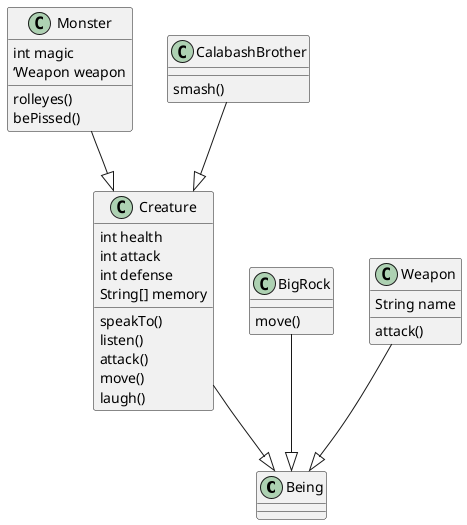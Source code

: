 @startuml

class Being
class Creature {

    int health
    int attack
    int defense
    String[] memory

    speakTo()
    listen()
    attack()
    move()
    laugh()
}

class BigRock{
    move()
}

class Weapon{
    String name
    attack()
}

class Monster{
    int magic
    ‘Weapon weapon
    rolleyes()
    bePissed()
}

class CalabashBrother{
    smash()
}

Creature --|> Being


CalabashBrother --|> Creature
Monster --|> Creature

BigRock --|> Being
Weapon --|> Being

@enduml